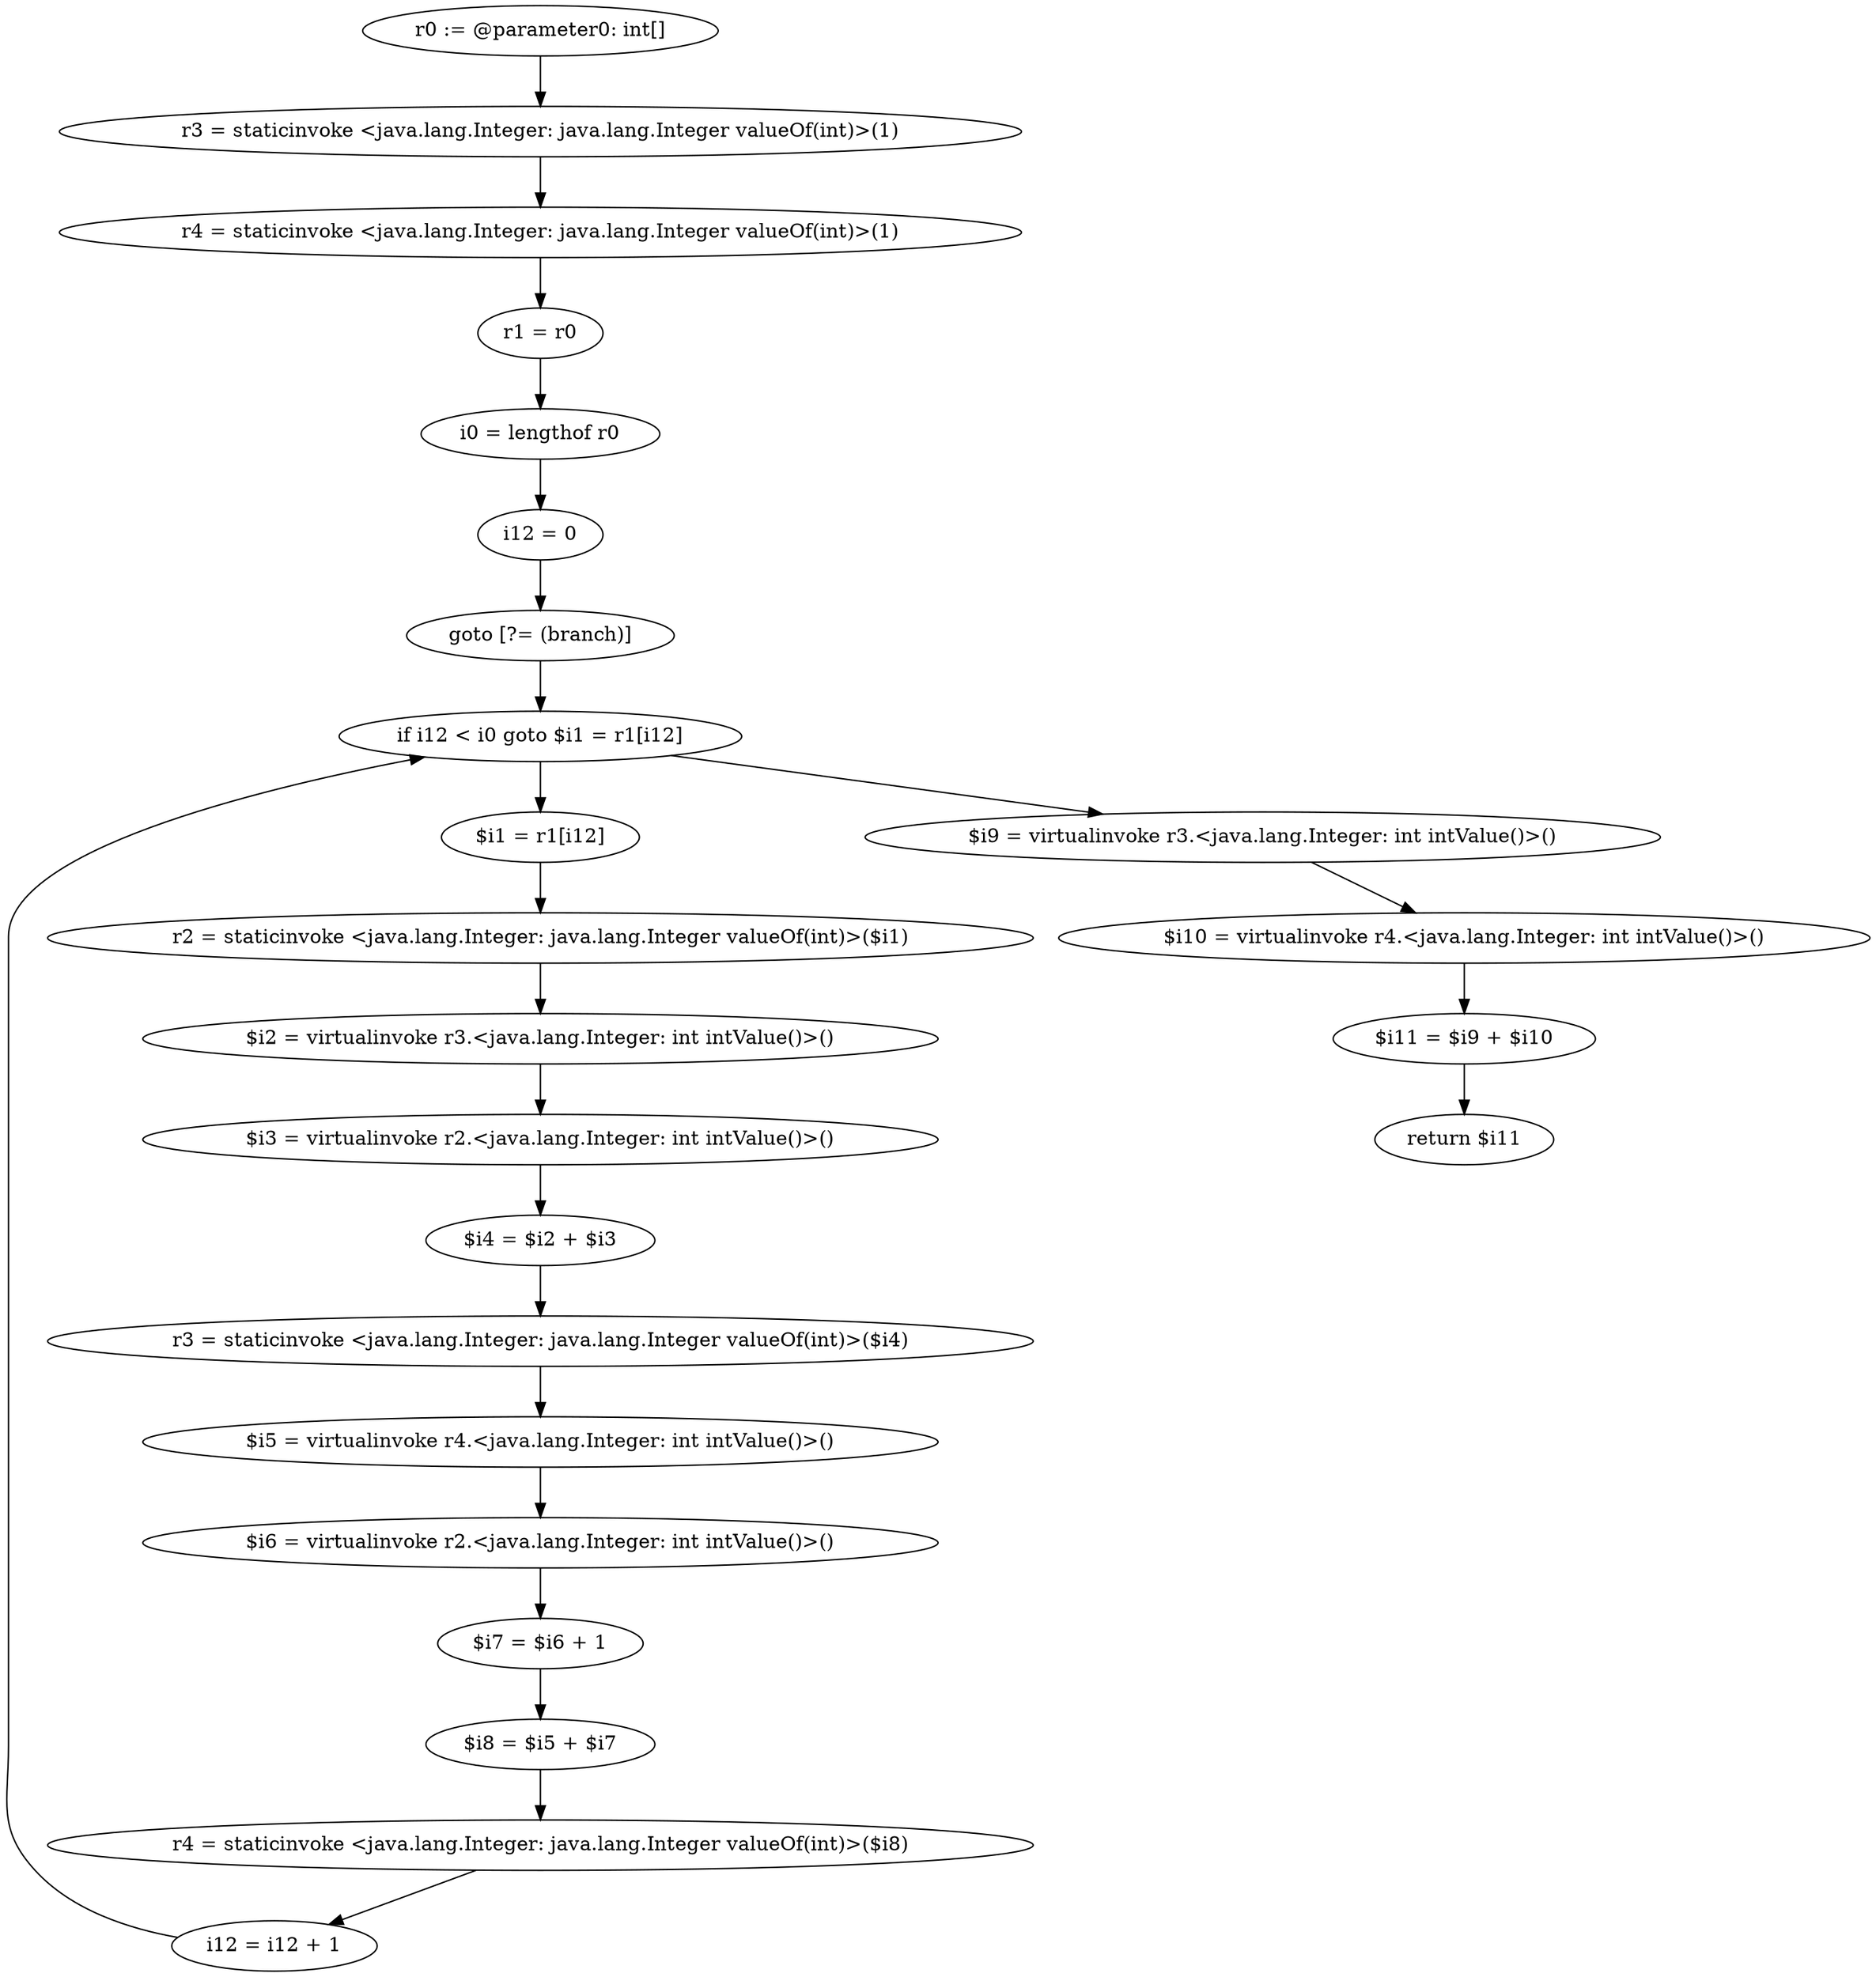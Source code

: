 digraph "unitGraph" {
    "r0 := @parameter0: int[]"
    "r3 = staticinvoke <java.lang.Integer: java.lang.Integer valueOf(int)>(1)"
    "r4 = staticinvoke <java.lang.Integer: java.lang.Integer valueOf(int)>(1)"
    "r1 = r0"
    "i0 = lengthof r0"
    "i12 = 0"
    "goto [?= (branch)]"
    "$i1 = r1[i12]"
    "r2 = staticinvoke <java.lang.Integer: java.lang.Integer valueOf(int)>($i1)"
    "$i2 = virtualinvoke r3.<java.lang.Integer: int intValue()>()"
    "$i3 = virtualinvoke r2.<java.lang.Integer: int intValue()>()"
    "$i4 = $i2 + $i3"
    "r3 = staticinvoke <java.lang.Integer: java.lang.Integer valueOf(int)>($i4)"
    "$i5 = virtualinvoke r4.<java.lang.Integer: int intValue()>()"
    "$i6 = virtualinvoke r2.<java.lang.Integer: int intValue()>()"
    "$i7 = $i6 + 1"
    "$i8 = $i5 + $i7"
    "r4 = staticinvoke <java.lang.Integer: java.lang.Integer valueOf(int)>($i8)"
    "i12 = i12 + 1"
    "if i12 < i0 goto $i1 = r1[i12]"
    "$i9 = virtualinvoke r3.<java.lang.Integer: int intValue()>()"
    "$i10 = virtualinvoke r4.<java.lang.Integer: int intValue()>()"
    "$i11 = $i9 + $i10"
    "return $i11"
    "r0 := @parameter0: int[]"->"r3 = staticinvoke <java.lang.Integer: java.lang.Integer valueOf(int)>(1)";
    "r3 = staticinvoke <java.lang.Integer: java.lang.Integer valueOf(int)>(1)"->"r4 = staticinvoke <java.lang.Integer: java.lang.Integer valueOf(int)>(1)";
    "r4 = staticinvoke <java.lang.Integer: java.lang.Integer valueOf(int)>(1)"->"r1 = r0";
    "r1 = r0"->"i0 = lengthof r0";
    "i0 = lengthof r0"->"i12 = 0";
    "i12 = 0"->"goto [?= (branch)]";
    "goto [?= (branch)]"->"if i12 < i0 goto $i1 = r1[i12]";
    "$i1 = r1[i12]"->"r2 = staticinvoke <java.lang.Integer: java.lang.Integer valueOf(int)>($i1)";
    "r2 = staticinvoke <java.lang.Integer: java.lang.Integer valueOf(int)>($i1)"->"$i2 = virtualinvoke r3.<java.lang.Integer: int intValue()>()";
    "$i2 = virtualinvoke r3.<java.lang.Integer: int intValue()>()"->"$i3 = virtualinvoke r2.<java.lang.Integer: int intValue()>()";
    "$i3 = virtualinvoke r2.<java.lang.Integer: int intValue()>()"->"$i4 = $i2 + $i3";
    "$i4 = $i2 + $i3"->"r3 = staticinvoke <java.lang.Integer: java.lang.Integer valueOf(int)>($i4)";
    "r3 = staticinvoke <java.lang.Integer: java.lang.Integer valueOf(int)>($i4)"->"$i5 = virtualinvoke r4.<java.lang.Integer: int intValue()>()";
    "$i5 = virtualinvoke r4.<java.lang.Integer: int intValue()>()"->"$i6 = virtualinvoke r2.<java.lang.Integer: int intValue()>()";
    "$i6 = virtualinvoke r2.<java.lang.Integer: int intValue()>()"->"$i7 = $i6 + 1";
    "$i7 = $i6 + 1"->"$i8 = $i5 + $i7";
    "$i8 = $i5 + $i7"->"r4 = staticinvoke <java.lang.Integer: java.lang.Integer valueOf(int)>($i8)";
    "r4 = staticinvoke <java.lang.Integer: java.lang.Integer valueOf(int)>($i8)"->"i12 = i12 + 1";
    "i12 = i12 + 1"->"if i12 < i0 goto $i1 = r1[i12]";
    "if i12 < i0 goto $i1 = r1[i12]"->"$i9 = virtualinvoke r3.<java.lang.Integer: int intValue()>()";
    "if i12 < i0 goto $i1 = r1[i12]"->"$i1 = r1[i12]";
    "$i9 = virtualinvoke r3.<java.lang.Integer: int intValue()>()"->"$i10 = virtualinvoke r4.<java.lang.Integer: int intValue()>()";
    "$i10 = virtualinvoke r4.<java.lang.Integer: int intValue()>()"->"$i11 = $i9 + $i10";
    "$i11 = $i9 + $i10"->"return $i11";
}
